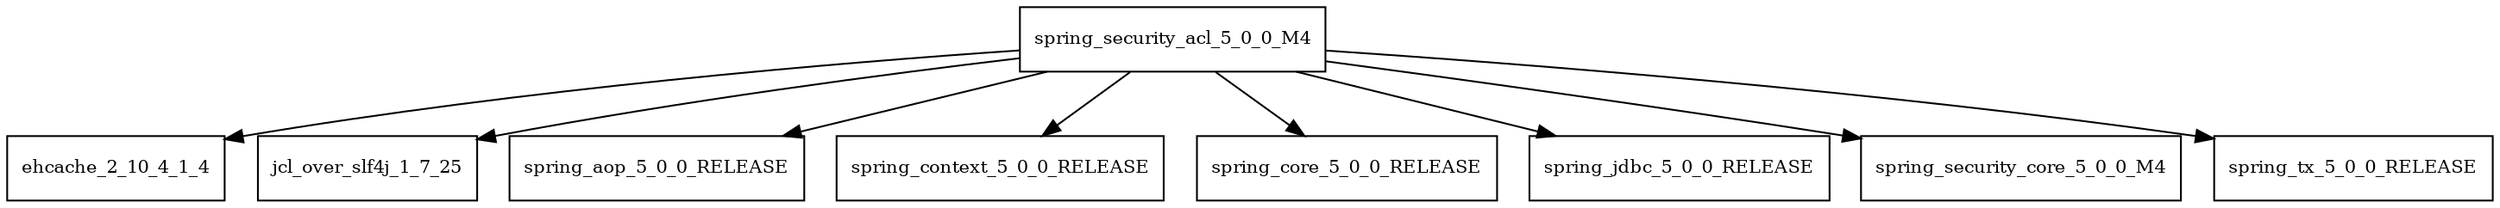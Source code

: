 digraph spring_security_acl_5_0_0_M4_dependencies {
  node [shape = box, fontsize=10.0];
  spring_security_acl_5_0_0_M4 -> ehcache_2_10_4_1_4;
  spring_security_acl_5_0_0_M4 -> jcl_over_slf4j_1_7_25;
  spring_security_acl_5_0_0_M4 -> spring_aop_5_0_0_RELEASE;
  spring_security_acl_5_0_0_M4 -> spring_context_5_0_0_RELEASE;
  spring_security_acl_5_0_0_M4 -> spring_core_5_0_0_RELEASE;
  spring_security_acl_5_0_0_M4 -> spring_jdbc_5_0_0_RELEASE;
  spring_security_acl_5_0_0_M4 -> spring_security_core_5_0_0_M4;
  spring_security_acl_5_0_0_M4 -> spring_tx_5_0_0_RELEASE;
}
